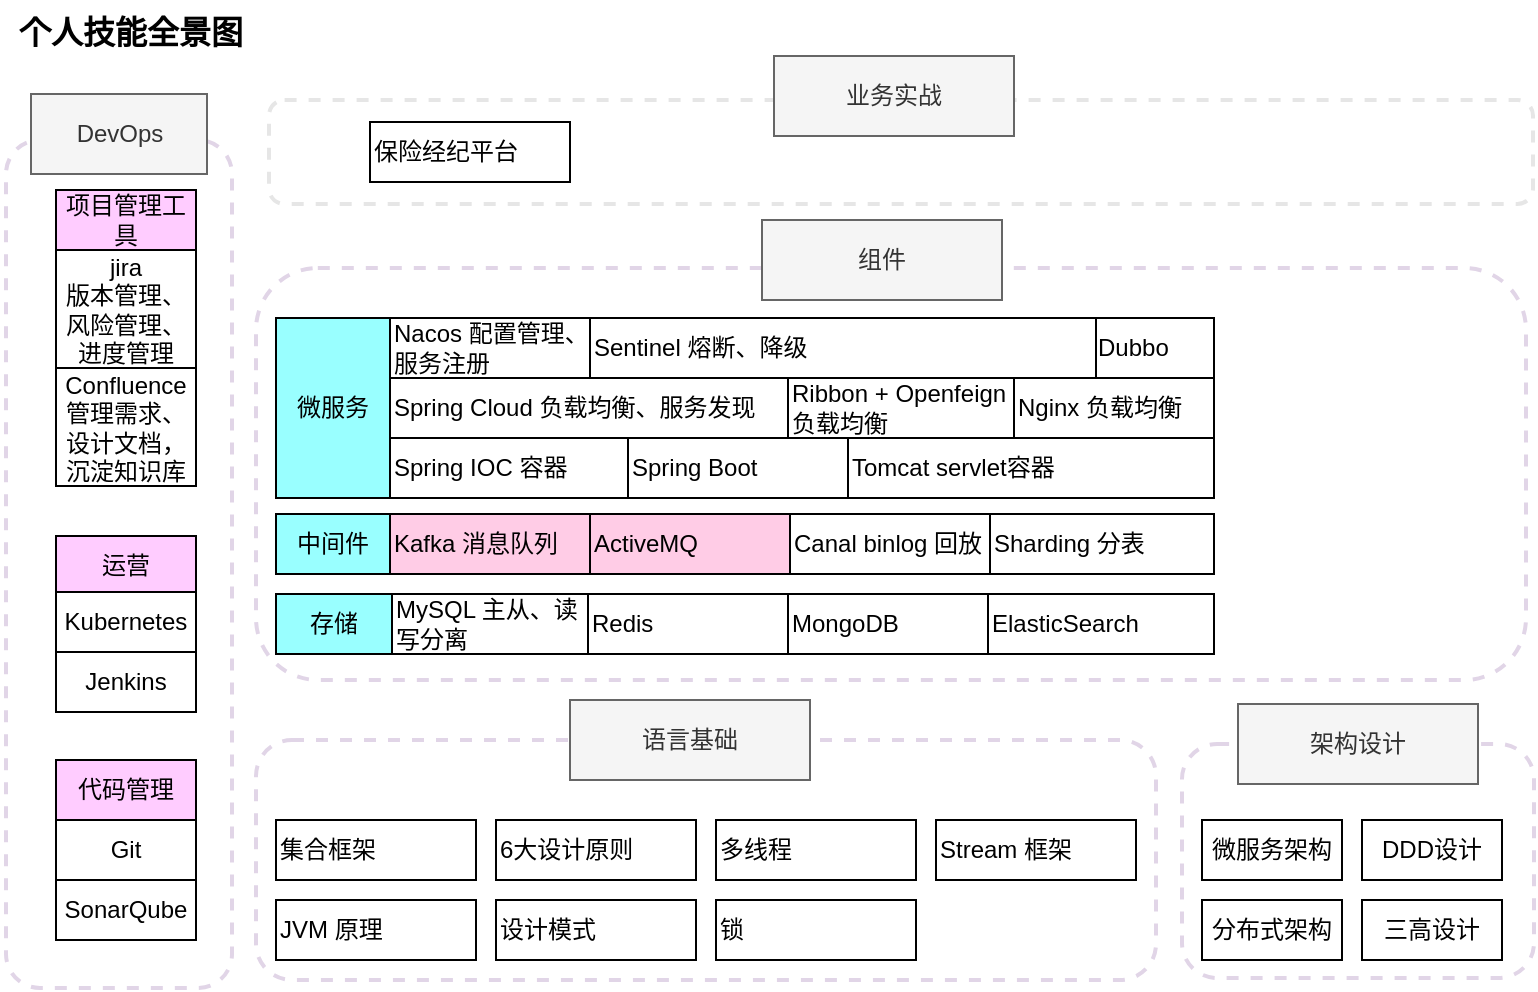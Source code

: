<mxfile version="26.1.2">
  <diagram name="第 1 页" id="9RM9W3Wnp94HtN_BM854">
    <mxGraphModel dx="1242" dy="785" grid="0" gridSize="10" guides="1" tooltips="1" connect="1" arrows="1" fold="1" page="1" pageScale="1" pageWidth="827" pageHeight="1169" math="0" shadow="0">
      <root>
        <mxCell id="0" />
        <mxCell id="1" parent="0" />
        <mxCell id="Pgkx_FiRMpHMb7DREHxj-1" value="" style="rounded=1;whiteSpace=wrap;html=1;dashed=1;strokeWidth=2;strokeColor=#E6E6E6;" parent="1" vertex="1">
          <mxGeometry x="175.5" y="151" width="632" height="52" as="geometry" />
        </mxCell>
        <mxCell id="Pgkx_FiRMpHMb7DREHxj-2" value="业务实战" style="rounded=0;whiteSpace=wrap;html=1;fillColor=#f5f5f5;fontColor=#333333;strokeColor=#666666;" parent="1" vertex="1">
          <mxGeometry x="428" y="129" width="120" height="40" as="geometry" />
        </mxCell>
        <mxCell id="Pgkx_FiRMpHMb7DREHxj-3" value="&lt;font style=&quot;font-size: 16px;&quot;&gt;&lt;b style=&quot;&quot;&gt;个人技能全景图&lt;/b&gt;&lt;/font&gt;" style="text;html=1;align=center;verticalAlign=middle;resizable=0;points=[];autosize=1;strokeColor=none;fillColor=none;" parent="1" vertex="1">
          <mxGeometry x="41" y="101" width="130" height="31" as="geometry" />
        </mxCell>
        <mxCell id="Pgkx_FiRMpHMb7DREHxj-4" value="" style="rounded=1;whiteSpace=wrap;html=1;dashed=1;strokeWidth=2;strokeColor=#E1D5E7;" parent="1" vertex="1">
          <mxGeometry x="169" y="235" width="635" height="206" as="geometry" />
        </mxCell>
        <mxCell id="Pgkx_FiRMpHMb7DREHxj-5" value="组件" style="rounded=0;whiteSpace=wrap;html=1;fillColor=#f5f5f5;fontColor=#333333;strokeColor=#666666;" parent="1" vertex="1">
          <mxGeometry x="422" y="211" width="120" height="40" as="geometry" />
        </mxCell>
        <mxCell id="Pgkx_FiRMpHMb7DREHxj-6" value="Spring IOC 容器" style="rounded=0;whiteSpace=wrap;html=1;align=left;" parent="1" vertex="1">
          <mxGeometry x="236" y="320" width="119" height="30" as="geometry" />
        </mxCell>
        <mxCell id="Pgkx_FiRMpHMb7DREHxj-7" value="" style="rounded=1;whiteSpace=wrap;html=1;dashed=1;strokeWidth=2;strokeColor=#E1D5E7;" parent="1" vertex="1">
          <mxGeometry x="44" y="171" width="113" height="424" as="geometry" />
        </mxCell>
        <mxCell id="Pgkx_FiRMpHMb7DREHxj-8" value="DevOps" style="rounded=0;whiteSpace=wrap;html=1;fillColor=#f5f5f5;fontColor=#333333;strokeColor=#666666;" parent="1" vertex="1">
          <mxGeometry x="56.5" y="148" width="88" height="40" as="geometry" />
        </mxCell>
        <mxCell id="Pgkx_FiRMpHMb7DREHxj-9" value="项目管理工具" style="rounded=0;whiteSpace=wrap;html=1;fillColor=#FFCCFF;" parent="1" vertex="1">
          <mxGeometry x="69" y="196" width="70" height="30" as="geometry" />
        </mxCell>
        <mxCell id="Pgkx_FiRMpHMb7DREHxj-10" value="jira&lt;div&gt;版本管理、风险管理、进度管理&lt;/div&gt;" style="rounded=0;whiteSpace=wrap;html=1;" parent="1" vertex="1">
          <mxGeometry x="69" y="226" width="70" height="59" as="geometry" />
        </mxCell>
        <mxCell id="Pgkx_FiRMpHMb7DREHxj-11" value="Spring B&lt;span style=&quot;background-color: transparent; color: light-dark(rgb(0, 0, 0), rgb(255, 255, 255));&quot;&gt;oot&lt;/span&gt;" style="rounded=0;whiteSpace=wrap;html=1;align=left;" parent="1" vertex="1">
          <mxGeometry x="355" y="320" width="112" height="30" as="geometry" />
        </mxCell>
        <mxCell id="Pgkx_FiRMpHMb7DREHxj-12" value="" style="rounded=1;whiteSpace=wrap;html=1;dashed=1;strokeWidth=2;strokeColor=#E1D5E7;" parent="1" vertex="1">
          <mxGeometry x="169" y="471" width="450" height="120" as="geometry" />
        </mxCell>
        <mxCell id="Pgkx_FiRMpHMb7DREHxj-13" value="语言基础" style="rounded=0;whiteSpace=wrap;html=1;fillColor=#f5f5f5;fontColor=#333333;strokeColor=#666666;" parent="1" vertex="1">
          <mxGeometry x="326" y="451" width="120" height="40" as="geometry" />
        </mxCell>
        <mxCell id="Pgkx_FiRMpHMb7DREHxj-14" value="JVM 原理" style="rounded=0;whiteSpace=wrap;html=1;align=left;" parent="1" vertex="1">
          <mxGeometry x="179" y="551" width="100" height="30" as="geometry" />
        </mxCell>
        <mxCell id="Pgkx_FiRMpHMb7DREHxj-15" value="Kafka 消息队列" style="rounded=0;whiteSpace=wrap;html=1;align=left;fillColor=#FFCCE6;" parent="1" vertex="1">
          <mxGeometry x="236" y="358" width="100" height="30" as="geometry" />
        </mxCell>
        <mxCell id="Pgkx_FiRMpHMb7DREHxj-16" value="Canal binlog 回放" style="rounded=0;whiteSpace=wrap;html=1;align=left;" parent="1" vertex="1">
          <mxGeometry x="436" y="358" width="100" height="30" as="geometry" />
        </mxCell>
        <mxCell id="Pgkx_FiRMpHMb7DREHxj-17" value="Spring Cloud 负载均衡、服务发现" style="rounded=0;whiteSpace=wrap;html=1;align=left;" parent="1" vertex="1">
          <mxGeometry x="236" y="290" width="199" height="30" as="geometry" />
        </mxCell>
        <mxCell id="Pgkx_FiRMpHMb7DREHxj-18" value="Sharding 分表" style="rounded=0;whiteSpace=wrap;html=1;align=left;" parent="1" vertex="1">
          <mxGeometry x="536" y="358" width="112" height="30" as="geometry" />
        </mxCell>
        <mxCell id="Pgkx_FiRMpHMb7DREHxj-19" value="Tomcat servlet容器" style="rounded=0;whiteSpace=wrap;html=1;align=left;" parent="1" vertex="1">
          <mxGeometry x="465" y="320" width="183" height="30" as="geometry" />
        </mxCell>
        <mxCell id="Pgkx_FiRMpHMb7DREHxj-20" value="运营" style="rounded=0;whiteSpace=wrap;html=1;fillColor=#FFCCFF;" parent="1" vertex="1">
          <mxGeometry x="69" y="369" width="70" height="30" as="geometry" />
        </mxCell>
        <mxCell id="Pgkx_FiRMpHMb7DREHxj-21" value="Kubernetes" style="rounded=0;whiteSpace=wrap;html=1;" parent="1" vertex="1">
          <mxGeometry x="69" y="397" width="70" height="30" as="geometry" />
        </mxCell>
        <mxCell id="Pgkx_FiRMpHMb7DREHxj-22" value="Jenkins" style="rounded=0;whiteSpace=wrap;html=1;" parent="1" vertex="1">
          <mxGeometry x="69" y="427" width="70" height="30" as="geometry" />
        </mxCell>
        <mxCell id="Pgkx_FiRMpHMb7DREHxj-23" value="代码管理" style="rounded=0;whiteSpace=wrap;html=1;fillColor=#FFCCFF;" parent="1" vertex="1">
          <mxGeometry x="69" y="481" width="70" height="30" as="geometry" />
        </mxCell>
        <mxCell id="Pgkx_FiRMpHMb7DREHxj-24" value="Git" style="rounded=0;whiteSpace=wrap;html=1;" parent="1" vertex="1">
          <mxGeometry x="69" y="511" width="70" height="30" as="geometry" />
        </mxCell>
        <mxCell id="Pgkx_FiRMpHMb7DREHxj-25" value="Confluence&lt;div&gt;管理需求、设计文档，沉淀知识库&lt;/div&gt;" style="rounded=0;whiteSpace=wrap;html=1;" parent="1" vertex="1">
          <mxGeometry x="69" y="285" width="70" height="59" as="geometry" />
        </mxCell>
        <mxCell id="Pgkx_FiRMpHMb7DREHxj-26" value="MySQL 主从、读写分离" style="rounded=0;whiteSpace=wrap;html=1;align=left;" parent="1" vertex="1">
          <mxGeometry x="237" y="398" width="100" height="30" as="geometry" />
        </mxCell>
        <mxCell id="Pgkx_FiRMpHMb7DREHxj-27" value="Redis" style="rounded=0;whiteSpace=wrap;html=1;align=left;" parent="1" vertex="1">
          <mxGeometry x="335" y="398" width="100" height="30" as="geometry" />
        </mxCell>
        <mxCell id="Pgkx_FiRMpHMb7DREHxj-28" value="" style="rounded=1;whiteSpace=wrap;html=1;dashed=1;strokeWidth=2;strokeColor=#E1D5E7;" parent="1" vertex="1">
          <mxGeometry x="632" y="473" width="176" height="117" as="geometry" />
        </mxCell>
        <mxCell id="Pgkx_FiRMpHMb7DREHxj-29" value="架构设计" style="rounded=0;whiteSpace=wrap;html=1;fillColor=#f5f5f5;fontColor=#333333;strokeColor=#666666;" parent="1" vertex="1">
          <mxGeometry x="660" y="453" width="120" height="40" as="geometry" />
        </mxCell>
        <mxCell id="Pgkx_FiRMpHMb7DREHxj-30" value="微服务架构" style="rounded=0;whiteSpace=wrap;html=1;" parent="1" vertex="1">
          <mxGeometry x="642" y="511" width="70" height="30" as="geometry" />
        </mxCell>
        <mxCell id="Pgkx_FiRMpHMb7DREHxj-31" value="分布式架构" style="rounded=0;whiteSpace=wrap;html=1;" parent="1" vertex="1">
          <mxGeometry x="642" y="551" width="70" height="30" as="geometry" />
        </mxCell>
        <mxCell id="Pgkx_FiRMpHMb7DREHxj-32" value="DDD设计" style="rounded=0;whiteSpace=wrap;html=1;" parent="1" vertex="1">
          <mxGeometry x="722" y="511" width="70" height="30" as="geometry" />
        </mxCell>
        <mxCell id="Pgkx_FiRMpHMb7DREHxj-33" value="三高设计" style="rounded=0;whiteSpace=wrap;html=1;" parent="1" vertex="1">
          <mxGeometry x="722" y="551" width="70" height="30" as="geometry" />
        </mxCell>
        <mxCell id="Pgkx_FiRMpHMb7DREHxj-34" value="集合框架" style="rounded=0;whiteSpace=wrap;html=1;align=left;" parent="1" vertex="1">
          <mxGeometry x="179" y="511" width="100" height="30" as="geometry" />
        </mxCell>
        <mxCell id="Pgkx_FiRMpHMb7DREHxj-35" value="6大设计原则" style="rounded=0;whiteSpace=wrap;html=1;align=left;" parent="1" vertex="1">
          <mxGeometry x="289" y="511" width="100" height="30" as="geometry" />
        </mxCell>
        <mxCell id="Pgkx_FiRMpHMb7DREHxj-36" value="设计模式" style="rounded=0;whiteSpace=wrap;html=1;align=left;" parent="1" vertex="1">
          <mxGeometry x="289" y="551" width="100" height="30" as="geometry" />
        </mxCell>
        <mxCell id="Pgkx_FiRMpHMb7DREHxj-37" value="多线程" style="rounded=0;whiteSpace=wrap;html=1;align=left;" parent="1" vertex="1">
          <mxGeometry x="399" y="511" width="100" height="30" as="geometry" />
        </mxCell>
        <mxCell id="Pgkx_FiRMpHMb7DREHxj-38" value="锁" style="rounded=0;whiteSpace=wrap;html=1;align=left;" parent="1" vertex="1">
          <mxGeometry x="399" y="551" width="100" height="30" as="geometry" />
        </mxCell>
        <mxCell id="Pgkx_FiRMpHMb7DREHxj-39" value="Nginx 负载均衡" style="rounded=0;whiteSpace=wrap;html=1;align=left;" parent="1" vertex="1">
          <mxGeometry x="548" y="290" width="100" height="30" as="geometry" />
        </mxCell>
        <mxCell id="Pgkx_FiRMpHMb7DREHxj-40" value="MongoDB" style="rounded=0;whiteSpace=wrap;html=1;align=left;" parent="1" vertex="1">
          <mxGeometry x="435" y="398" width="100" height="30" as="geometry" />
        </mxCell>
        <mxCell id="Pgkx_FiRMpHMb7DREHxj-41" value="ActiveMQ" style="rounded=0;whiteSpace=wrap;html=1;align=left;fillColor=#FFCCE6;" parent="1" vertex="1">
          <mxGeometry x="336" y="358" width="100" height="30" as="geometry" />
        </mxCell>
        <mxCell id="Pgkx_FiRMpHMb7DREHxj-42" value="Nacos 配置管理、服务注册" style="rounded=0;whiteSpace=wrap;html=1;align=left;" parent="1" vertex="1">
          <mxGeometry x="236" y="260" width="100" height="30" as="geometry" />
        </mxCell>
        <mxCell id="Pgkx_FiRMpHMb7DREHxj-43" value="Dubbo" style="rounded=0;whiteSpace=wrap;html=1;align=left;" parent="1" vertex="1">
          <mxGeometry x="588" y="260" width="60" height="30" as="geometry" />
        </mxCell>
        <mxCell id="Pgkx_FiRMpHMb7DREHxj-44" value="Sentinel 熔断、降级" style="rounded=0;whiteSpace=wrap;html=1;align=left;" parent="1" vertex="1">
          <mxGeometry x="336" y="260" width="253" height="30" as="geometry" />
        </mxCell>
        <mxCell id="Pgkx_FiRMpHMb7DREHxj-45" value="Ribbon + Openfeign 负载均衡" style="rounded=0;whiteSpace=wrap;html=1;align=left;" parent="1" vertex="1">
          <mxGeometry x="435" y="290" width="113" height="30" as="geometry" />
        </mxCell>
        <mxCell id="Pgkx_FiRMpHMb7DREHxj-46" value="Stream 框架" style="rounded=0;whiteSpace=wrap;html=1;align=left;" parent="1" vertex="1">
          <mxGeometry x="509" y="511" width="100" height="30" as="geometry" />
        </mxCell>
        <mxCell id="Pgkx_FiRMpHMb7DREHxj-47" value="&lt;span style=&quot;text-align: center;&quot;&gt;ElasticSearch&lt;/span&gt;" style="rounded=0;whiteSpace=wrap;html=1;align=left;" parent="1" vertex="1">
          <mxGeometry x="535" y="398" width="113" height="30" as="geometry" />
        </mxCell>
        <mxCell id="Pgkx_FiRMpHMb7DREHxj-48" value="SonarQube" style="rounded=0;whiteSpace=wrap;html=1;" parent="1" vertex="1">
          <mxGeometry x="69" y="541" width="70" height="30" as="geometry" />
        </mxCell>
        <mxCell id="Pgkx_FiRMpHMb7DREHxj-50" value="存储" style="rounded=0;whiteSpace=wrap;html=1;align=center;fillColor=#99FFFF;" parent="1" vertex="1">
          <mxGeometry x="179" y="398" width="58" height="30" as="geometry" />
        </mxCell>
        <mxCell id="Pgkx_FiRMpHMb7DREHxj-51" value="中间件" style="rounded=0;whiteSpace=wrap;html=1;align=center;fillColor=#99FFFF;" parent="1" vertex="1">
          <mxGeometry x="179" y="358" width="57" height="30" as="geometry" />
        </mxCell>
        <mxCell id="Pgkx_FiRMpHMb7DREHxj-52" value="微服务" style="rounded=0;whiteSpace=wrap;html=1;align=center;fillColor=#99FFFF;" parent="1" vertex="1">
          <mxGeometry x="179" y="260" width="57" height="90" as="geometry" />
        </mxCell>
        <mxCell id="Pgkx_FiRMpHMb7DREHxj-64" value="保险经纪平台" style="rounded=0;whiteSpace=wrap;html=1;align=left;" parent="1" vertex="1">
          <mxGeometry x="226" y="162" width="100" height="30" as="geometry" />
        </mxCell>
      </root>
    </mxGraphModel>
  </diagram>
</mxfile>
